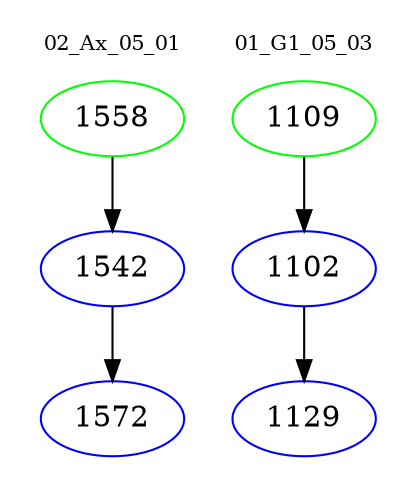 digraph{
subgraph cluster_0 {
color = white
label = "02_Ax_05_01";
fontsize=10;
T0_1558 [label="1558", color="green"]
T0_1558 -> T0_1542 [color="black"]
T0_1542 [label="1542", color="blue"]
T0_1542 -> T0_1572 [color="black"]
T0_1572 [label="1572", color="blue"]
}
subgraph cluster_1 {
color = white
label = "01_G1_05_03";
fontsize=10;
T1_1109 [label="1109", color="green"]
T1_1109 -> T1_1102 [color="black"]
T1_1102 [label="1102", color="blue"]
T1_1102 -> T1_1129 [color="black"]
T1_1129 [label="1129", color="blue"]
}
}
